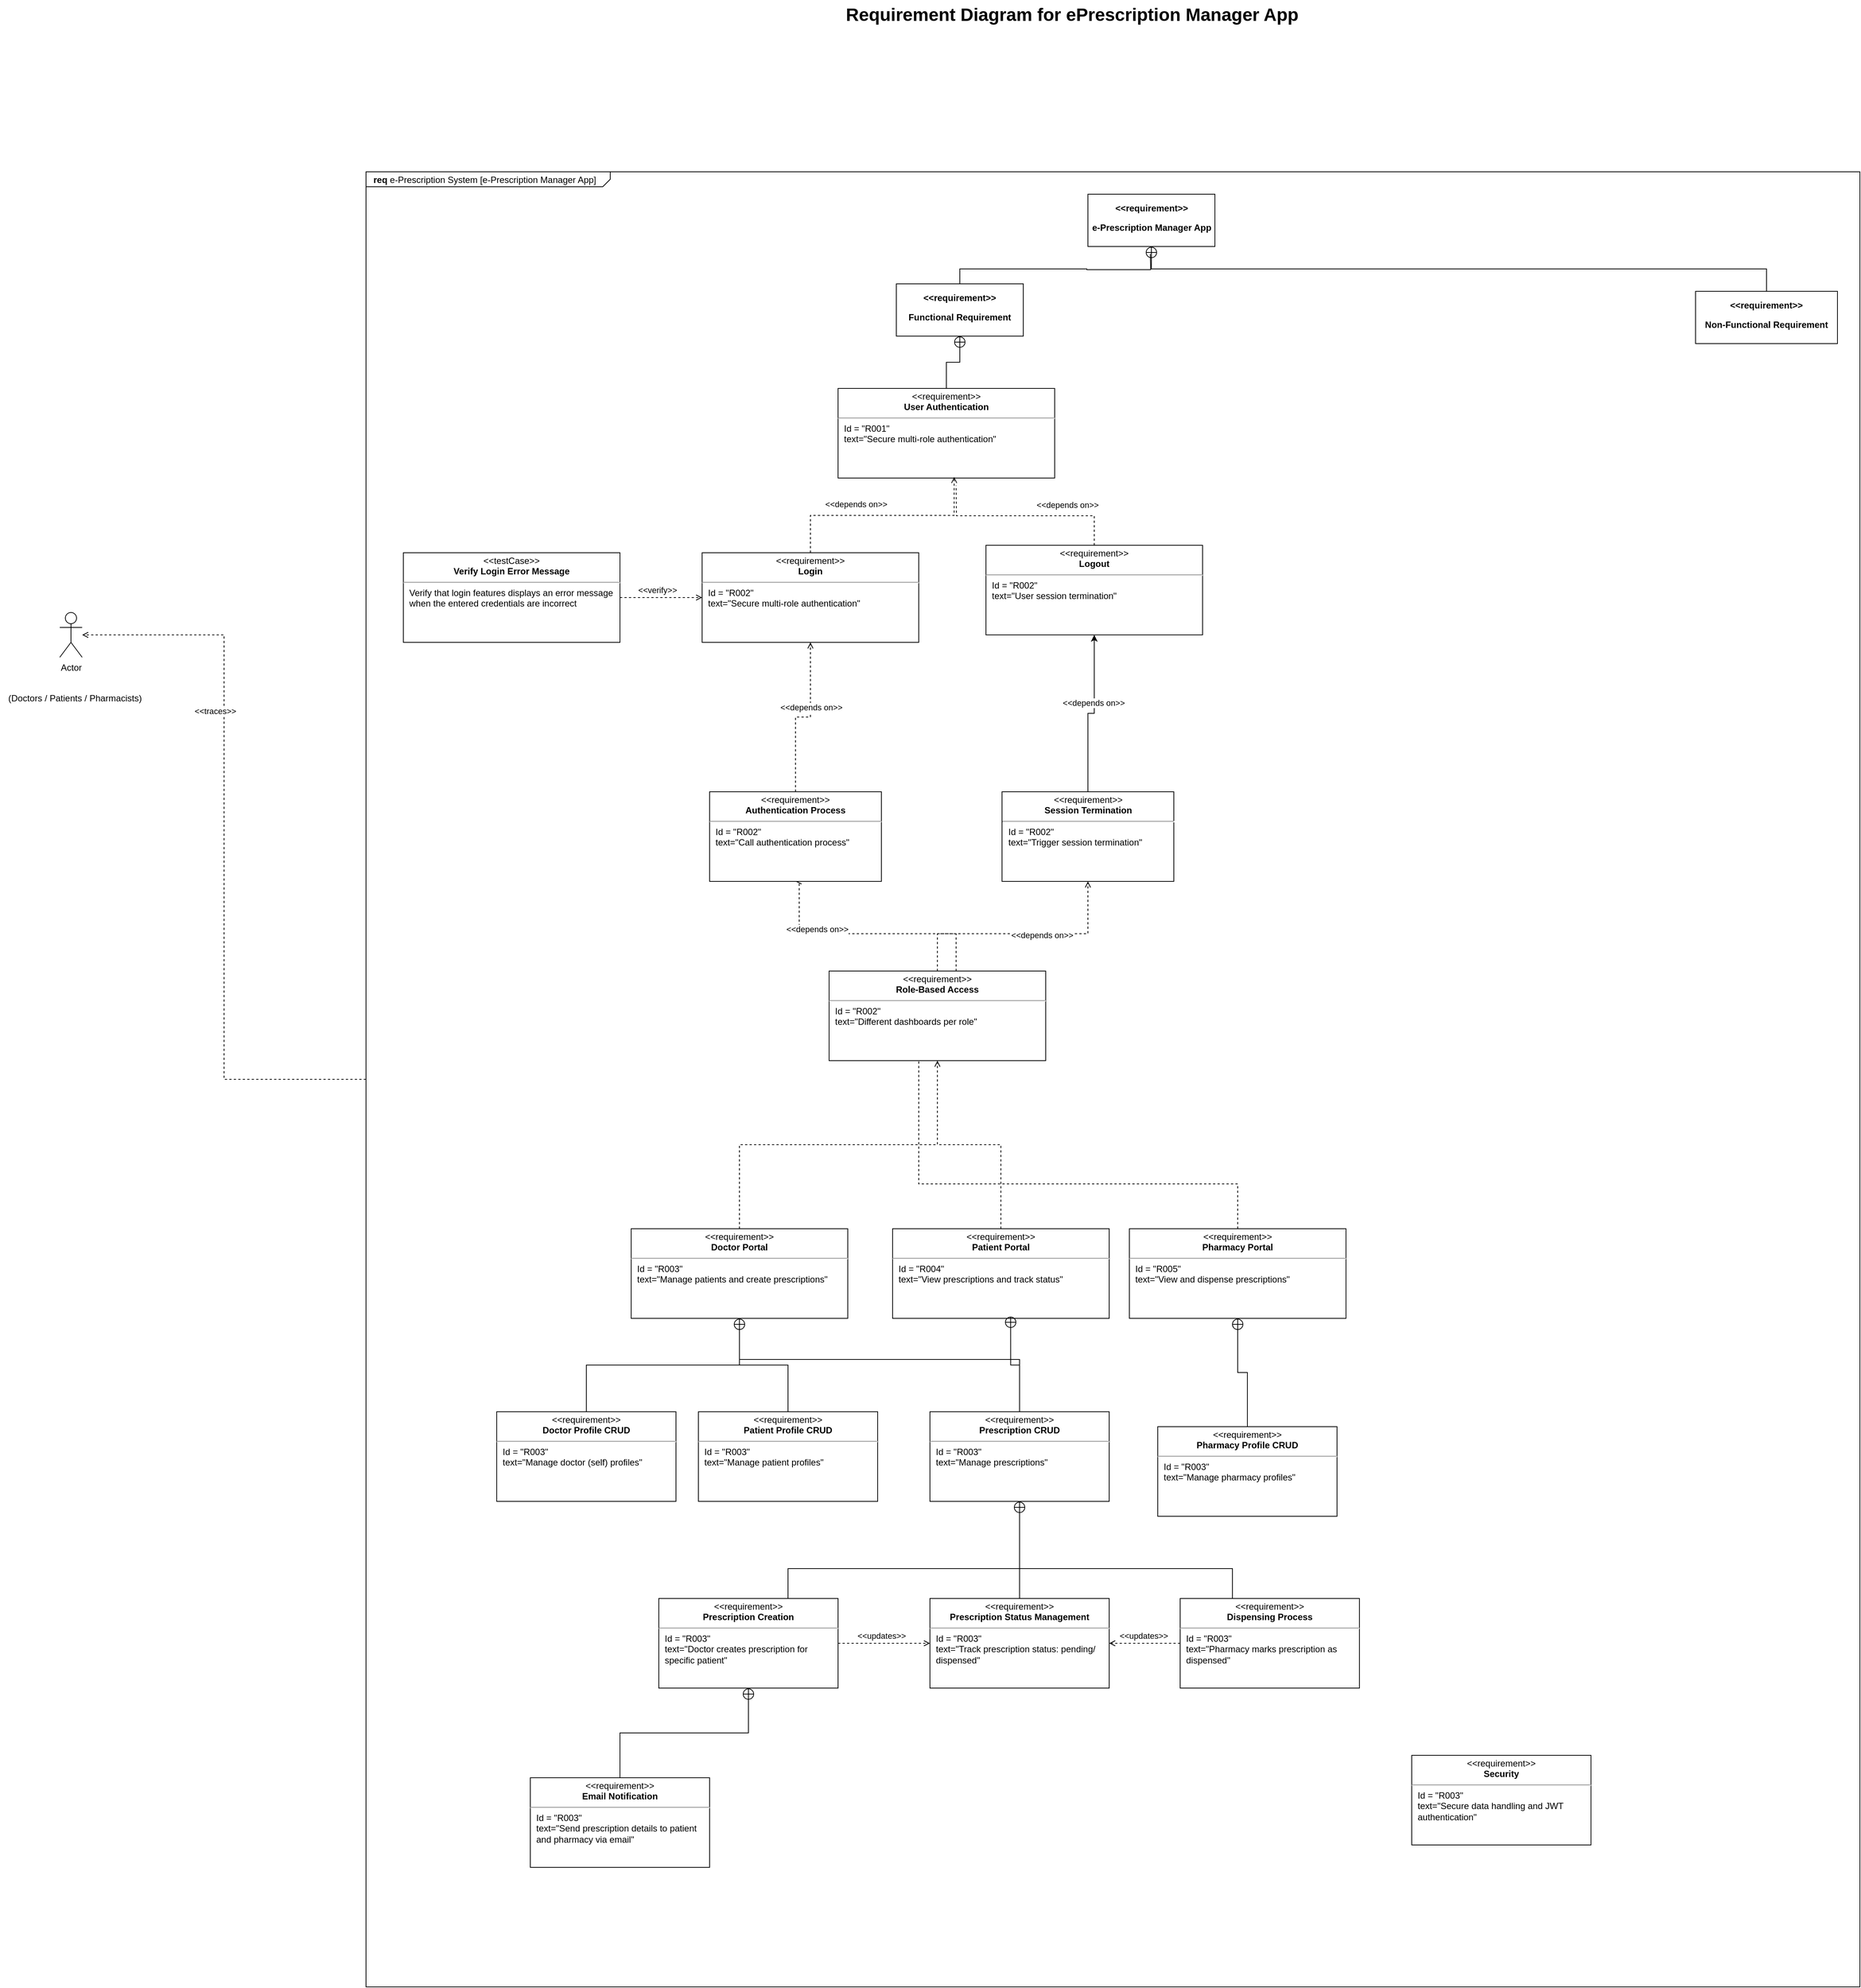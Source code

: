 <mxfile version="28.1.0">
  <diagram name="Page-1" id="929967ad-93f9-6ef4-fab6-5d389245f69c">
    <mxGraphModel dx="3438.5" dy="1584" grid="1" gridSize="10" guides="1" tooltips="1" connect="1" arrows="1" fold="1" page="1" pageScale="1.5" pageWidth="1169" pageHeight="826" background="none" math="0" shadow="0">
      <root>
        <mxCell id="0" style=";html=1;" />
        <mxCell id="1" style=";html=1;" parent="0" />
        <mxCell id="_4qBEY4-anrujqpdwUIn-2" style="edgeStyle=orthogonalEdgeStyle;rounded=0;orthogonalLoop=1;jettySize=auto;html=1;dashed=1;endArrow=open;endFill=0;" parent="1" source="1672d66443f91eb5-1" target="_4qBEY4-anrujqpdwUIn-1" edge="1">
          <mxGeometry relative="1" as="geometry">
            <mxPoint x="80" y="612.5" as="targetPoint" />
          </mxGeometry>
        </mxCell>
        <mxCell id="_4qBEY4-anrujqpdwUIn-28" value="&amp;lt;&amp;lt;traces&amp;gt;&amp;gt;" style="edgeLabel;html=1;align=center;verticalAlign=middle;resizable=0;points=[];" parent="_4qBEY4-anrujqpdwUIn-2" vertex="1" connectable="0">
          <mxGeometry x="0.359" y="1" relative="1" as="geometry">
            <mxPoint x="-11" y="-21" as="offset" />
          </mxGeometry>
        </mxCell>
        <mxCell id="1672d66443f91eb5-1" value="&lt;p style=&quot;margin: 0px ; margin-top: 4px ; margin-left: 10px ; text-align: left&quot;&gt;&lt;b&gt;req&lt;/b&gt;&amp;nbsp;e-Prescription System [e-Prescription Manager App]&lt;/p&gt;" style="html=1;strokeWidth=1;shape=mxgraph.sysml.package;html=1;overflow=fill;whiteSpace=wrap;fillColor=none;gradientColor=none;fontSize=12;align=center;labelX=327.64;" parent="1" vertex="1">
          <mxGeometry x="-90" y="260" width="2000" height="2430" as="geometry" />
        </mxCell>
        <mxCell id="_4qBEY4-anrujqpdwUIn-19" value="" style="edgeStyle=orthogonalEdgeStyle;rounded=0;orthogonalLoop=1;jettySize=auto;html=1;entryX=0.5;entryY=1;entryDx=0;entryDy=0;dashed=1;endArrow=open;endFill=0;" parent="1" source="1672d66443f91eb5-10" target="_4qBEY4-anrujqpdwUIn-47" edge="1">
          <mxGeometry relative="1" as="geometry">
            <mxPoint x="699.72" y="669.35" as="targetPoint" />
            <Array as="points">
              <mxPoint x="700" y="1280" />
              <mxPoint x="490" y="1280" />
              <mxPoint x="490" y="1210" />
            </Array>
          </mxGeometry>
        </mxCell>
        <mxCell id="_4qBEY4-anrujqpdwUIn-20" value="&amp;lt;&amp;lt;depends on&amp;gt;&amp;gt;" style="edgeLabel;html=1;align=center;verticalAlign=middle;resizable=0;points=[];" parent="_4qBEY4-anrujqpdwUIn-19" vertex="1" connectable="0">
          <mxGeometry x="0.015" y="2" relative="1" as="geometry">
            <mxPoint x="-66" y="-8" as="offset" />
          </mxGeometry>
        </mxCell>
        <mxCell id="1672d66443f91eb5-10" value="&lt;p style=&quot;margin: 0px ; margin-top: 4px ; text-align: center&quot;&gt;&amp;lt;&amp;lt;requirement&amp;gt;&amp;gt;&lt;br&gt;&lt;b&gt;Role-Based Access&lt;/b&gt;&lt;/p&gt;&lt;hr&gt;&lt;p style=&quot;margin: 0px ; margin-left: 8px ; text-align: left&quot;&gt;Id = &quot;R002&quot;&lt;/p&gt;&lt;p style=&quot;margin: 0px ; margin-left: 8px ; text-align: left&quot;&gt;text=&quot;Different dashboards per role&quot;&lt;/p&gt;" style="shape=rect;html=1;overflow=fill;whiteSpace=wrap;" parent="1" vertex="1">
          <mxGeometry x="530" y="1330" width="290" height="120" as="geometry" />
        </mxCell>
        <mxCell id="1672d66443f91eb5-23" value="Requirement Diagram for ePrescription Manager App" style="text;strokeColor=none;fillColor=none;html=1;fontSize=24;fontStyle=1;verticalAlign=middle;align=center;" parent="1" vertex="1">
          <mxGeometry x="100" y="30" width="1510" height="40" as="geometry" />
        </mxCell>
        <mxCell id="_4qBEY4-anrujqpdwUIn-1" value="Actor" style="shape=umlActor;verticalLabelPosition=bottom;verticalAlign=top;html=1;outlineConnect=0;" parent="1" vertex="1">
          <mxGeometry x="-500" y="850" width="30" height="60" as="geometry" />
        </mxCell>
        <mxCell id="_4qBEY4-anrujqpdwUIn-4" value="(Doctors / Patients / Pharmacists)" style="text;html=1;align=center;verticalAlign=middle;resizable=0;points=[];autosize=1;strokeColor=none;fillColor=none;" parent="1" vertex="1">
          <mxGeometry x="-580" y="950" width="200" height="30" as="geometry" />
        </mxCell>
        <mxCell id="_4qBEY4-anrujqpdwUIn-5" value="&lt;p&gt;&amp;lt;&amp;lt;requirement&amp;gt;&amp;gt;&lt;/p&gt;&lt;p&gt;e-Prescription Manager App&lt;/p&gt;" style="shape=rect;html=1;overflow=fill;whiteSpace=wrap;align=center;fontStyle=1" parent="1" vertex="1">
          <mxGeometry x="876.5" y="290" width="170" height="70" as="geometry" />
        </mxCell>
        <mxCell id="_4qBEY4-anrujqpdwUIn-10" style="edgeStyle=orthogonalEdgeStyle;rounded=0;orthogonalLoop=1;jettySize=auto;html=1;exitX=0.5;exitY=0;exitDx=0;exitDy=0;endArrow=none;endFill=0;" parent="1" source="_4qBEY4-anrujqpdwUIn-6" edge="1">
          <mxGeometry relative="1" as="geometry">
            <mxPoint x="960" y="370" as="targetPoint" />
          </mxGeometry>
        </mxCell>
        <mxCell id="_4qBEY4-anrujqpdwUIn-6" value="&lt;p&gt;&amp;lt;&amp;lt;requirement&amp;gt;&amp;gt;&lt;/p&gt;&lt;p&gt;Functional Requirement&lt;/p&gt;" style="shape=rect;html=1;overflow=fill;whiteSpace=wrap;align=center;fontStyle=1" parent="1" vertex="1">
          <mxGeometry x="620" y="410" width="170" height="70" as="geometry" />
        </mxCell>
        <mxCell id="_4qBEY4-anrujqpdwUIn-7" value="&lt;p&gt;&amp;lt;&amp;lt;requirement&amp;gt;&amp;gt;&lt;/p&gt;&lt;p&gt;Non-Functional Requirement&lt;/p&gt;" style="shape=rect;html=1;overflow=fill;whiteSpace=wrap;align=center;fontStyle=1" parent="1" vertex="1">
          <mxGeometry x="1690" y="420" width="190" height="70" as="geometry" />
        </mxCell>
        <mxCell id="_4qBEY4-anrujqpdwUIn-8" style="edgeStyle=orthogonalEdgeStyle;rounded=0;html=1;endArrow=circlePlus;endFill=0;jettySize=auto;orthogonalLoop=1;entryX=0.5;entryY=1;entryDx=0;entryDy=0;exitX=0.5;exitY=0;exitDx=0;exitDy=0;" parent="1" source="_4qBEY4-anrujqpdwUIn-7" target="_4qBEY4-anrujqpdwUIn-5" edge="1">
          <mxGeometry relative="1" as="geometry">
            <Array as="points">
              <mxPoint x="1785" y="390" />
              <mxPoint x="962" y="390" />
            </Array>
            <mxPoint x="883" y="430" as="sourcePoint" />
            <mxPoint x="990" y="510" as="targetPoint" />
          </mxGeometry>
        </mxCell>
        <mxCell id="_4qBEY4-anrujqpdwUIn-18" value="" style="edgeStyle=orthogonalEdgeStyle;rounded=0;orthogonalLoop=1;jettySize=auto;html=1;endArrow=circlePlus;endFill=0;exitX=0.5;exitY=0;exitDx=0;exitDy=0;" parent="1" source="_4qBEY4-anrujqpdwUIn-21" target="_4qBEY4-anrujqpdwUIn-6" edge="1">
          <mxGeometry relative="1" as="geometry">
            <mxPoint x="700" y="575" as="sourcePoint" />
          </mxGeometry>
        </mxCell>
        <mxCell id="_4qBEY4-anrujqpdwUIn-21" value="&lt;p style=&quot;margin: 0px ; margin-top: 4px ; text-align: center&quot;&gt;&amp;lt;&amp;lt;requirement&amp;gt;&amp;gt;&lt;br&gt;&lt;b&gt;User Authentication&lt;/b&gt;&lt;/p&gt;&lt;hr&gt;&lt;p style=&quot;margin: 0px ; margin-left: 8px ; text-align: left&quot;&gt;Id = &quot;R001&quot;&lt;/p&gt;&lt;p style=&quot;margin: 0px ; margin-left: 8px ; text-align: left&quot;&gt;text=&quot;&lt;span style=&quot;background-color: transparent; color: light-dark(rgb(0, 0, 0), rgb(255, 255, 255)); text-align: center;&quot;&gt;Secure multi-role authentication&lt;/span&gt;&lt;span style=&quot;background-color: transparent; color: light-dark(rgb(0, 0, 0), rgb(255, 255, 255));&quot;&gt;&quot;&lt;/span&gt;&lt;/p&gt;" style="shape=rect;html=1;overflow=fill;whiteSpace=wrap;" parent="1" vertex="1">
          <mxGeometry x="542" y="550" width="290" height="120" as="geometry" />
        </mxCell>
        <mxCell id="_4qBEY4-anrujqpdwUIn-25" style="edgeStyle=orthogonalEdgeStyle;rounded=0;orthogonalLoop=1;jettySize=auto;html=1;entryX=0.5;entryY=1;entryDx=0;entryDy=0;endArrow=open;endFill=0;dashed=1;" parent="1" source="_4qBEY4-anrujqpdwUIn-22" target="1672d66443f91eb5-10" edge="1">
          <mxGeometry relative="1" as="geometry">
            <mxPoint x="660" y="1480" as="targetPoint" />
          </mxGeometry>
        </mxCell>
        <mxCell id="_4qBEY4-anrujqpdwUIn-22" value="&lt;p style=&quot;margin: 0px ; margin-top: 4px ; text-align: center&quot;&gt;&amp;lt;&amp;lt;requirement&amp;gt;&amp;gt;&lt;br&gt;&lt;b&gt;Doctor Portal&lt;/b&gt;&lt;/p&gt;&lt;hr&gt;&lt;p style=&quot;margin: 0px ; margin-left: 8px ; text-align: left&quot;&gt;Id = &quot;R003&quot;&lt;/p&gt;&lt;p style=&quot;margin: 0px ; margin-left: 8px ; text-align: left&quot;&gt;text=&quot;Manage patients and create prescriptions&quot;&lt;/p&gt;" style="shape=rect;html=1;overflow=fill;whiteSpace=wrap;" parent="1" vertex="1">
          <mxGeometry x="265" y="1675" width="290" height="120" as="geometry" />
        </mxCell>
        <mxCell id="_4qBEY4-anrujqpdwUIn-26" style="edgeStyle=orthogonalEdgeStyle;rounded=0;orthogonalLoop=1;jettySize=auto;html=1;exitX=0.5;exitY=0;exitDx=0;exitDy=0;dashed=1;endArrow=none;endFill=0;" parent="1" source="_4qBEY4-anrujqpdwUIn-23" target="1672d66443f91eb5-10" edge="1">
          <mxGeometry relative="1" as="geometry">
            <mxPoint x="660" y="1480" as="targetPoint" />
          </mxGeometry>
        </mxCell>
        <mxCell id="_4qBEY4-anrujqpdwUIn-23" value="&lt;p style=&quot;margin: 0px ; margin-top: 4px ; text-align: center&quot;&gt;&amp;lt;&amp;lt;requirement&amp;gt;&amp;gt;&lt;br&gt;&lt;b&gt;Patient Portal&lt;/b&gt;&lt;/p&gt;&lt;hr&gt;&lt;p style=&quot;margin: 0px ; margin-left: 8px ; text-align: left&quot;&gt;Id = &quot;R004&quot;&lt;/p&gt;&lt;p style=&quot;margin: 0px ; margin-left: 8px ; text-align: left&quot;&gt;text=&quot;View prescriptions and track status&quot;&lt;/p&gt;" style="shape=rect;html=1;overflow=fill;whiteSpace=wrap;" parent="1" vertex="1">
          <mxGeometry x="615" y="1675" width="290" height="120" as="geometry" />
        </mxCell>
        <mxCell id="_4qBEY4-anrujqpdwUIn-27" style="edgeStyle=orthogonalEdgeStyle;rounded=0;orthogonalLoop=1;jettySize=auto;html=1;entryX=0.47;entryY=1;entryDx=0;entryDy=0;dashed=1;entryPerimeter=0;endArrow=none;endFill=0;" parent="1" source="_4qBEY4-anrujqpdwUIn-24" target="1672d66443f91eb5-10" edge="1">
          <mxGeometry relative="1" as="geometry">
            <mxPoint x="660" y="1480" as="targetPoint" />
            <Array as="points">
              <mxPoint x="1077" y="1615" />
              <mxPoint x="650" y="1615" />
              <mxPoint x="650" y="1450" />
            </Array>
          </mxGeometry>
        </mxCell>
        <mxCell id="_4qBEY4-anrujqpdwUIn-24" value="&lt;p style=&quot;margin: 0px ; margin-top: 4px ; text-align: center&quot;&gt;&amp;lt;&amp;lt;requirement&amp;gt;&amp;gt;&lt;br&gt;&lt;b&gt;Pharmacy Portal&lt;/b&gt;&lt;/p&gt;&lt;hr&gt;&lt;p style=&quot;margin: 0px ; margin-left: 8px ; text-align: left&quot;&gt;Id = &quot;R005&quot;&lt;/p&gt;&lt;p style=&quot;margin: 0px ; margin-left: 8px ; text-align: left&quot;&gt;text=&quot;View and dispense prescriptions&quot;&lt;/p&gt;" style="shape=rect;html=1;overflow=fill;whiteSpace=wrap;" parent="1" vertex="1">
          <mxGeometry x="932" y="1675" width="290" height="120" as="geometry" />
        </mxCell>
        <mxCell id="_4qBEY4-anrujqpdwUIn-29" value="&lt;p style=&quot;margin: 0px ; margin-top: 4px ; text-align: center&quot;&gt;&amp;lt;&amp;lt;requirement&amp;gt;&amp;gt;&lt;br&gt;&lt;b&gt;Login&lt;/b&gt;&lt;/p&gt;&lt;hr&gt;&lt;p style=&quot;margin: 0px ; margin-left: 8px ; text-align: left&quot;&gt;Id = &quot;R002&quot;&lt;/p&gt;&lt;p style=&quot;margin: 0px ; margin-left: 8px ; text-align: left&quot;&gt;text=&quot;&lt;span style=&quot;background-color: transparent; color: light-dark(rgb(0, 0, 0), rgb(255, 255, 255)); text-align: center;&quot;&gt;Secure multi-role authentication&lt;/span&gt;&lt;span style=&quot;background-color: transparent; color: light-dark(rgb(0, 0, 0), rgb(255, 255, 255));&quot;&gt;&quot;&lt;/span&gt;&lt;/p&gt;" style="shape=rect;html=1;overflow=fill;whiteSpace=wrap;" parent="1" vertex="1">
          <mxGeometry x="360" y="770" width="290" height="120" as="geometry" />
        </mxCell>
        <mxCell id="_4qBEY4-anrujqpdwUIn-33" style="edgeStyle=orthogonalEdgeStyle;rounded=0;orthogonalLoop=1;jettySize=auto;html=1;exitX=0.5;exitY=0;exitDx=0;exitDy=0;endArrow=none;endFill=0;dashed=1;" parent="1" source="_4qBEY4-anrujqpdwUIn-30" edge="1">
          <mxGeometry relative="1" as="geometry">
            <mxPoint x="700" y="680" as="targetPoint" />
          </mxGeometry>
        </mxCell>
        <mxCell id="_4qBEY4-anrujqpdwUIn-34" value="&amp;lt;&amp;lt;depends on&amp;gt;&amp;gt;" style="edgeLabel;html=1;align=center;verticalAlign=middle;resizable=0;points=[];" parent="_4qBEY4-anrujqpdwUIn-33" vertex="1" connectable="0">
          <mxGeometry x="-0.254" y="-1" relative="1" as="geometry">
            <mxPoint x="23" y="-14" as="offset" />
          </mxGeometry>
        </mxCell>
        <mxCell id="_4qBEY4-anrujqpdwUIn-30" value="&lt;p style=&quot;margin: 0px ; margin-top: 4px ; text-align: center&quot;&gt;&amp;lt;&amp;lt;requirement&amp;gt;&amp;gt;&lt;br&gt;&lt;b&gt;Logout&lt;/b&gt;&lt;/p&gt;&lt;hr&gt;&lt;p style=&quot;margin: 0px ; margin-left: 8px ; text-align: left&quot;&gt;Id = &quot;R002&quot;&lt;/p&gt;&lt;p style=&quot;margin: 0px ; margin-left: 8px ; text-align: left&quot;&gt;text=&quot;User session termination&lt;span style=&quot;background-color: transparent; color: light-dark(rgb(0, 0, 0), rgb(255, 255, 255));&quot;&gt;&quot;&lt;/span&gt;&lt;/p&gt;" style="shape=rect;html=1;overflow=fill;whiteSpace=wrap;" parent="1" vertex="1">
          <mxGeometry x="740" y="760" width="290" height="120" as="geometry" />
        </mxCell>
        <mxCell id="_4qBEY4-anrujqpdwUIn-31" style="edgeStyle=orthogonalEdgeStyle;rounded=0;orthogonalLoop=1;jettySize=auto;html=1;entryX=0.536;entryY=0.988;entryDx=0;entryDy=0;entryPerimeter=0;dashed=1;endArrow=open;endFill=0;" parent="1" source="_4qBEY4-anrujqpdwUIn-29" target="_4qBEY4-anrujqpdwUIn-21" edge="1">
          <mxGeometry relative="1" as="geometry" />
        </mxCell>
        <mxCell id="_4qBEY4-anrujqpdwUIn-32" value="&amp;lt;&amp;lt;depends on&amp;gt;&amp;gt;" style="edgeLabel;html=1;align=center;verticalAlign=middle;resizable=0;points=[];" parent="_4qBEY4-anrujqpdwUIn-31" vertex="1" connectable="0">
          <mxGeometry x="-0.206" relative="1" as="geometry">
            <mxPoint x="-6" y="-15" as="offset" />
          </mxGeometry>
        </mxCell>
        <mxCell id="_4qBEY4-anrujqpdwUIn-36" style="edgeStyle=orthogonalEdgeStyle;rounded=0;orthogonalLoop=1;jettySize=auto;html=1;exitX=1;exitY=0.5;exitDx=0;exitDy=0;dashed=1;endArrow=open;endFill=0;" parent="1" source="_4qBEY4-anrujqpdwUIn-35" target="_4qBEY4-anrujqpdwUIn-29" edge="1">
          <mxGeometry relative="1" as="geometry" />
        </mxCell>
        <mxCell id="_4qBEY4-anrujqpdwUIn-37" value="&amp;lt;&amp;lt;verify&amp;gt;&amp;gt;" style="edgeLabel;html=1;align=center;verticalAlign=middle;resizable=0;points=[];" parent="_4qBEY4-anrujqpdwUIn-36" vertex="1" connectable="0">
          <mxGeometry x="0.128" relative="1" as="geometry">
            <mxPoint x="-12" y="-10" as="offset" />
          </mxGeometry>
        </mxCell>
        <mxCell id="_4qBEY4-anrujqpdwUIn-35" value="&lt;p style=&quot;margin: 0px ; margin-top: 4px ; text-align: center&quot;&gt;&amp;lt;&amp;lt;testCase&amp;gt;&amp;gt;&lt;br&gt;&lt;b&gt;Verify Login Error Message&lt;/b&gt;&lt;/p&gt;&lt;hr&gt;&lt;p style=&quot;margin: 0px ; margin-left: 8px ; text-align: left&quot;&gt;Verify that login features displays an error message when the entered credentials are incorrect&lt;/p&gt;" style="shape=rect;html=1;overflow=fill;whiteSpace=wrap;" parent="1" vertex="1">
          <mxGeometry x="-40" y="770" width="290" height="120" as="geometry" />
        </mxCell>
        <mxCell id="_4qBEY4-anrujqpdwUIn-38" style="edgeStyle=orthogonalEdgeStyle;rounded=0;orthogonalLoop=1;jettySize=auto;html=1;entryX=0.5;entryY=1;entryDx=0;entryDy=0;dashed=1;endArrow=open;endFill=0;" parent="1" source="1672d66443f91eb5-10" target="_4qBEY4-anrujqpdwUIn-48" edge="1">
          <mxGeometry relative="1" as="geometry">
            <Array as="points">
              <mxPoint x="675" y="1280" />
              <mxPoint x="877" y="1280" />
            </Array>
          </mxGeometry>
        </mxCell>
        <mxCell id="_4qBEY4-anrujqpdwUIn-39" value="&amp;lt;&amp;lt;depends on&amp;gt;&amp;gt;" style="edgeLabel;html=1;align=center;verticalAlign=middle;resizable=0;points=[];" parent="_4qBEY4-anrujqpdwUIn-38" vertex="1" connectable="0">
          <mxGeometry x="0.182" y="-2" relative="1" as="geometry">
            <mxPoint as="offset" />
          </mxGeometry>
        </mxCell>
        <mxCell id="_4qBEY4-anrujqpdwUIn-44" style="edgeStyle=orthogonalEdgeStyle;rounded=0;orthogonalLoop=1;jettySize=auto;html=1;entryX=0.5;entryY=1;entryDx=0;entryDy=0;endArrow=circlePlus;endFill=0;" parent="1" source="_4qBEY4-anrujqpdwUIn-40" target="_4qBEY4-anrujqpdwUIn-22" edge="1">
          <mxGeometry relative="1" as="geometry" />
        </mxCell>
        <mxCell id="_4qBEY4-anrujqpdwUIn-40" value="&lt;p style=&quot;margin: 0px ; margin-top: 4px ; text-align: center&quot;&gt;&amp;lt;&amp;lt;requirement&amp;gt;&amp;gt;&lt;br&gt;&lt;b&gt;Doctor Profile CRUD&lt;/b&gt;&lt;/p&gt;&lt;hr&gt;&lt;p style=&quot;margin: 0px ; margin-left: 8px ; text-align: left&quot;&gt;Id = &quot;R003&quot;&lt;/p&gt;&lt;p style=&quot;margin: 0px ; margin-left: 8px ; text-align: left&quot;&gt;text=&quot;Manage doctor (self) profiles&quot;&lt;/p&gt;" style="shape=rect;html=1;overflow=fill;whiteSpace=wrap;" parent="1" vertex="1">
          <mxGeometry x="85" y="1920" width="240" height="120" as="geometry" />
        </mxCell>
        <mxCell id="_4qBEY4-anrujqpdwUIn-46" style="edgeStyle=orthogonalEdgeStyle;rounded=0;orthogonalLoop=1;jettySize=auto;html=1;endArrow=none;endFill=0;entryX=0.5;entryY=1;entryDx=0;entryDy=0;" parent="1" source="_4qBEY4-anrujqpdwUIn-41" target="_4qBEY4-anrujqpdwUIn-22" edge="1">
          <mxGeometry relative="1" as="geometry">
            <mxPoint x="415" y="1800.0" as="targetPoint" />
          </mxGeometry>
        </mxCell>
        <mxCell id="_4qBEY4-anrujqpdwUIn-41" value="&lt;p style=&quot;margin: 0px ; margin-top: 4px ; text-align: center&quot;&gt;&amp;lt;&amp;lt;requirement&amp;gt;&amp;gt;&lt;br&gt;&lt;b&gt;Patient Profile CRUD&lt;/b&gt;&lt;/p&gt;&lt;hr&gt;&lt;p style=&quot;margin: 0px ; margin-left: 8px ; text-align: left&quot;&gt;Id = &quot;R003&quot;&lt;/p&gt;&lt;p style=&quot;margin: 0px ; margin-left: 8px ; text-align: left&quot;&gt;text=&quot;Manage patient profiles&quot;&lt;/p&gt;" style="shape=rect;html=1;overflow=fill;whiteSpace=wrap;" parent="1" vertex="1">
          <mxGeometry x="355" y="1920" width="240" height="120" as="geometry" />
        </mxCell>
        <mxCell id="_4qBEY4-anrujqpdwUIn-53" style="edgeStyle=orthogonalEdgeStyle;rounded=0;orthogonalLoop=1;jettySize=auto;html=1;entryX=0.5;entryY=1;entryDx=0;entryDy=0;endArrow=none;endFill=0;" parent="1" source="_4qBEY4-anrujqpdwUIn-42" target="_4qBEY4-anrujqpdwUIn-22" edge="1">
          <mxGeometry relative="1" as="geometry">
            <Array as="points">
              <mxPoint x="785" y="1850" />
              <mxPoint x="410" y="1850" />
            </Array>
          </mxGeometry>
        </mxCell>
        <mxCell id="_4qBEY4-anrujqpdwUIn-42" value="&lt;p style=&quot;margin: 0px ; margin-top: 4px ; text-align: center&quot;&gt;&amp;lt;&amp;lt;requirement&amp;gt;&amp;gt;&lt;br&gt;&lt;b&gt;Prescription CRUD&lt;/b&gt;&lt;/p&gt;&lt;hr&gt;&lt;p style=&quot;margin: 0px ; margin-left: 8px ; text-align: left&quot;&gt;Id = &quot;R003&quot;&lt;/p&gt;&lt;p style=&quot;margin: 0px ; margin-left: 8px ; text-align: left&quot;&gt;text=&quot;Manage prescriptions&quot;&lt;/p&gt;" style="shape=rect;html=1;overflow=fill;whiteSpace=wrap;" parent="1" vertex="1">
          <mxGeometry x="665" y="1920" width="240" height="120" as="geometry" />
        </mxCell>
        <mxCell id="_4qBEY4-anrujqpdwUIn-55" style="edgeStyle=orthogonalEdgeStyle;rounded=0;orthogonalLoop=1;jettySize=auto;html=1;endArrow=circlePlus;endFill=0;" parent="1" source="_4qBEY4-anrujqpdwUIn-43" target="_4qBEY4-anrujqpdwUIn-24" edge="1">
          <mxGeometry relative="1" as="geometry" />
        </mxCell>
        <mxCell id="_4qBEY4-anrujqpdwUIn-43" value="&lt;p style=&quot;margin: 0px ; margin-top: 4px ; text-align: center&quot;&gt;&amp;lt;&amp;lt;requirement&amp;gt;&amp;gt;&lt;br&gt;&lt;b&gt;Pharmacy Profile CRUD&lt;/b&gt;&lt;/p&gt;&lt;hr&gt;&lt;p style=&quot;margin: 0px ; margin-left: 8px ; text-align: left&quot;&gt;Id = &quot;R003&quot;&lt;/p&gt;&lt;p style=&quot;margin: 0px ; margin-left: 8px ; text-align: left&quot;&gt;text=&quot;Manage pharmacy profiles&quot;&lt;/p&gt;" style="shape=rect;html=1;overflow=fill;whiteSpace=wrap;" parent="1" vertex="1">
          <mxGeometry x="970" y="1940" width="240" height="120" as="geometry" />
        </mxCell>
        <mxCell id="_4qBEY4-anrujqpdwUIn-49" style="edgeStyle=orthogonalEdgeStyle;rounded=0;orthogonalLoop=1;jettySize=auto;html=1;dashed=1;endArrow=open;endFill=0;" parent="1" source="_4qBEY4-anrujqpdwUIn-47" target="_4qBEY4-anrujqpdwUIn-29" edge="1">
          <mxGeometry relative="1" as="geometry" />
        </mxCell>
        <mxCell id="_4qBEY4-anrujqpdwUIn-51" value="&amp;lt;&amp;lt;depends on&amp;gt;&amp;gt;" style="edgeLabel;html=1;align=center;verticalAlign=middle;resizable=0;points=[];" parent="_4qBEY4-anrujqpdwUIn-49" vertex="1" connectable="0">
          <mxGeometry x="0.208" y="-1" relative="1" as="geometry">
            <mxPoint as="offset" />
          </mxGeometry>
        </mxCell>
        <mxCell id="_4qBEY4-anrujqpdwUIn-47" value="&lt;p style=&quot;margin: 0px ; margin-top: 4px ; text-align: center&quot;&gt;&amp;lt;&amp;lt;requirement&amp;gt;&amp;gt;&lt;br&gt;&lt;b&gt;Authentication Process&lt;/b&gt;&lt;/p&gt;&lt;hr&gt;&lt;p style=&quot;margin: 0px ; margin-left: 8px ; text-align: left&quot;&gt;Id = &quot;R002&quot;&lt;/p&gt;&lt;p style=&quot;margin: 0px ; margin-left: 8px ; text-align: left&quot;&gt;text=&quot;Call authentication process&quot;&lt;/p&gt;" style="shape=rect;html=1;overflow=fill;whiteSpace=wrap;" parent="1" vertex="1">
          <mxGeometry x="370" y="1090" width="230" height="120" as="geometry" />
        </mxCell>
        <mxCell id="_4qBEY4-anrujqpdwUIn-50" style="edgeStyle=orthogonalEdgeStyle;rounded=0;orthogonalLoop=1;jettySize=auto;html=1;entryX=0.5;entryY=1;entryDx=0;entryDy=0;" parent="1" source="_4qBEY4-anrujqpdwUIn-48" target="_4qBEY4-anrujqpdwUIn-30" edge="1">
          <mxGeometry relative="1" as="geometry" />
        </mxCell>
        <mxCell id="_4qBEY4-anrujqpdwUIn-52" value="&amp;lt;&amp;lt;depends on&amp;gt;&amp;gt;" style="edgeLabel;html=1;align=center;verticalAlign=middle;resizable=0;points=[];" parent="_4qBEY4-anrujqpdwUIn-50" vertex="1" connectable="0">
          <mxGeometry x="0.165" y="1" relative="1" as="geometry">
            <mxPoint as="offset" />
          </mxGeometry>
        </mxCell>
        <mxCell id="_4qBEY4-anrujqpdwUIn-48" value="&lt;p style=&quot;margin: 0px ; margin-top: 4px ; text-align: center&quot;&gt;&amp;lt;&amp;lt;requirement&amp;gt;&amp;gt;&lt;br&gt;&lt;b&gt;Session Termination&lt;/b&gt;&lt;/p&gt;&lt;hr&gt;&lt;p style=&quot;margin: 0px ; margin-left: 8px ; text-align: left&quot;&gt;Id = &quot;R002&quot;&lt;/p&gt;&lt;p style=&quot;margin: 0px ; margin-left: 8px ; text-align: left&quot;&gt;text=&quot;Trigger session termination&quot;&lt;/p&gt;" style="shape=rect;html=1;overflow=fill;whiteSpace=wrap;" parent="1" vertex="1">
          <mxGeometry x="761.5" y="1090" width="230" height="120" as="geometry" />
        </mxCell>
        <mxCell id="_4qBEY4-anrujqpdwUIn-54" style="edgeStyle=orthogonalEdgeStyle;rounded=0;orthogonalLoop=1;jettySize=auto;html=1;entryX=0.545;entryY=0.977;entryDx=0;entryDy=0;entryPerimeter=0;endArrow=circlePlus;endFill=0;" parent="1" source="_4qBEY4-anrujqpdwUIn-42" target="_4qBEY4-anrujqpdwUIn-23" edge="1">
          <mxGeometry relative="1" as="geometry" />
        </mxCell>
        <mxCell id="_4qBEY4-anrujqpdwUIn-59" style="edgeStyle=orthogonalEdgeStyle;rounded=0;orthogonalLoop=1;jettySize=auto;html=1;endArrow=circlePlus;endFill=0;" parent="1" source="_4qBEY4-anrujqpdwUIn-56" target="_4qBEY4-anrujqpdwUIn-42" edge="1">
          <mxGeometry relative="1" as="geometry">
            <Array as="points">
              <mxPoint x="475" y="2130" />
              <mxPoint x="785" y="2130" />
            </Array>
          </mxGeometry>
        </mxCell>
        <mxCell id="_4qBEY4-anrujqpdwUIn-64" style="edgeStyle=orthogonalEdgeStyle;rounded=0;orthogonalLoop=1;jettySize=auto;html=1;entryX=0;entryY=0.5;entryDx=0;entryDy=0;dashed=1;endArrow=open;endFill=0;" parent="1" source="_4qBEY4-anrujqpdwUIn-56" target="_4qBEY4-anrujqpdwUIn-57" edge="1">
          <mxGeometry relative="1" as="geometry" />
        </mxCell>
        <mxCell id="_4qBEY4-anrujqpdwUIn-65" value="&amp;lt;&amp;lt;updates&amp;gt;&amp;gt;" style="edgeLabel;html=1;align=center;verticalAlign=middle;resizable=0;points=[];" parent="_4qBEY4-anrujqpdwUIn-64" vertex="1" connectable="0">
          <mxGeometry x="0.06" relative="1" as="geometry">
            <mxPoint x="-7" y="-10" as="offset" />
          </mxGeometry>
        </mxCell>
        <mxCell id="_4qBEY4-anrujqpdwUIn-56" value="&lt;p style=&quot;margin: 0px ; margin-top: 4px ; text-align: center&quot;&gt;&amp;lt;&amp;lt;requirement&amp;gt;&amp;gt;&lt;br&gt;&lt;b&gt;Prescription Creation&lt;/b&gt;&lt;/p&gt;&lt;hr&gt;&lt;p style=&quot;margin: 0px ; margin-left: 8px ; text-align: left&quot;&gt;Id = &quot;R003&quot;&lt;/p&gt;&lt;p style=&quot;margin: 0px ; margin-left: 8px ; text-align: left&quot;&gt;text=&quot;Doctor creates prescription for specific patient&quot;&lt;/p&gt;" style="shape=rect;html=1;overflow=fill;whiteSpace=wrap;" parent="1" vertex="1">
          <mxGeometry x="302" y="2170" width="240" height="120" as="geometry" />
        </mxCell>
        <mxCell id="_4qBEY4-anrujqpdwUIn-61" style="edgeStyle=orthogonalEdgeStyle;rounded=0;orthogonalLoop=1;jettySize=auto;html=1;entryX=0.5;entryY=1;entryDx=0;entryDy=0;endArrow=none;endFill=0;" parent="1" source="_4qBEY4-anrujqpdwUIn-57" target="_4qBEY4-anrujqpdwUIn-42" edge="1">
          <mxGeometry relative="1" as="geometry" />
        </mxCell>
        <mxCell id="_4qBEY4-anrujqpdwUIn-57" value="&lt;p style=&quot;margin: 0px ; margin-top: 4px ; text-align: center&quot;&gt;&amp;lt;&amp;lt;requirement&amp;gt;&amp;gt;&lt;br&gt;&lt;b&gt;Prescription Status Management&lt;/b&gt;&lt;/p&gt;&lt;hr&gt;&lt;p style=&quot;margin: 0px ; margin-left: 8px ; text-align: left&quot;&gt;Id = &quot;R003&quot;&lt;/p&gt;&lt;p style=&quot;margin: 0px ; margin-left: 8px ; text-align: left&quot;&gt;text=&quot;Track prescription status: pending/ dispensed&quot;&lt;/p&gt;" style="shape=rect;html=1;overflow=fill;whiteSpace=wrap;" parent="1" vertex="1">
          <mxGeometry x="665" y="2170" width="240" height="120" as="geometry" />
        </mxCell>
        <mxCell id="_4qBEY4-anrujqpdwUIn-60" style="edgeStyle=orthogonalEdgeStyle;rounded=0;orthogonalLoop=1;jettySize=auto;html=1;endArrow=none;endFill=0;" parent="1" source="_4qBEY4-anrujqpdwUIn-58" target="_4qBEY4-anrujqpdwUIn-42" edge="1">
          <mxGeometry relative="1" as="geometry">
            <Array as="points">
              <mxPoint x="1070" y="2130" />
              <mxPoint x="785" y="2130" />
            </Array>
          </mxGeometry>
        </mxCell>
        <mxCell id="_4qBEY4-anrujqpdwUIn-62" style="edgeStyle=orthogonalEdgeStyle;rounded=0;orthogonalLoop=1;jettySize=auto;html=1;entryX=1;entryY=0.5;entryDx=0;entryDy=0;dashed=1;endArrow=open;endFill=0;" parent="1" source="_4qBEY4-anrujqpdwUIn-58" target="_4qBEY4-anrujqpdwUIn-57" edge="1">
          <mxGeometry relative="1" as="geometry" />
        </mxCell>
        <mxCell id="_4qBEY4-anrujqpdwUIn-63" value="&amp;lt;&amp;lt;updates&amp;gt;&amp;gt;" style="edgeLabel;html=1;align=center;verticalAlign=middle;resizable=0;points=[];" parent="_4qBEY4-anrujqpdwUIn-62" vertex="1" connectable="0">
          <mxGeometry x="0.046" relative="1" as="geometry">
            <mxPoint y="-10" as="offset" />
          </mxGeometry>
        </mxCell>
        <mxCell id="_4qBEY4-anrujqpdwUIn-58" value="&lt;p style=&quot;margin: 0px ; margin-top: 4px ; text-align: center&quot;&gt;&amp;lt;&amp;lt;requirement&amp;gt;&amp;gt;&lt;br&gt;&lt;b&gt;Dispensing Process&lt;/b&gt;&lt;/p&gt;&lt;hr&gt;&lt;p style=&quot;margin: 0px ; margin-left: 8px ; text-align: left&quot;&gt;Id = &quot;R003&quot;&lt;/p&gt;&lt;p style=&quot;margin: 0px ; margin-left: 8px ; text-align: left&quot;&gt;text=&quot;Pharmacy marks prescription as dispensed&quot;&lt;/p&gt;" style="shape=rect;html=1;overflow=fill;whiteSpace=wrap;" parent="1" vertex="1">
          <mxGeometry x="1000" y="2170" width="240" height="120" as="geometry" />
        </mxCell>
        <mxCell id="_4qBEY4-anrujqpdwUIn-67" style="edgeStyle=orthogonalEdgeStyle;rounded=0;orthogonalLoop=1;jettySize=auto;html=1;endArrow=circlePlus;endFill=0;" parent="1" source="_4qBEY4-anrujqpdwUIn-66" target="_4qBEY4-anrujqpdwUIn-56" edge="1">
          <mxGeometry relative="1" as="geometry" />
        </mxCell>
        <mxCell id="_4qBEY4-anrujqpdwUIn-66" value="&lt;p style=&quot;margin: 0px ; margin-top: 4px ; text-align: center&quot;&gt;&amp;lt;&amp;lt;requirement&amp;gt;&amp;gt;&lt;br&gt;&lt;b&gt;Email Notification&lt;/b&gt;&lt;/p&gt;&lt;hr&gt;&lt;p style=&quot;margin: 0px ; margin-left: 8px ; text-align: left&quot;&gt;Id = &quot;R003&quot;&lt;/p&gt;&lt;p style=&quot;margin: 0px ; margin-left: 8px ; text-align: left&quot;&gt;text=&quot;Send prescription details to patient and pharmacy via email&quot;&lt;/p&gt;" style="shape=rect;html=1;overflow=fill;whiteSpace=wrap;" parent="1" vertex="1">
          <mxGeometry x="130" y="2410" width="240" height="120" as="geometry" />
        </mxCell>
        <mxCell id="_4qBEY4-anrujqpdwUIn-68" value="&lt;p style=&quot;margin: 0px ; margin-top: 4px ; text-align: center&quot;&gt;&amp;lt;&amp;lt;requirement&amp;gt;&amp;gt;&lt;br&gt;&lt;b&gt;Security&lt;/b&gt;&lt;/p&gt;&lt;hr&gt;&lt;p style=&quot;margin: 0px ; margin-left: 8px ; text-align: left&quot;&gt;Id = &quot;R003&quot;&lt;/p&gt;&lt;p style=&quot;margin: 0px ; margin-left: 8px ; text-align: left&quot;&gt;text=&quot;Secure data handling and JWT authentication&quot;&lt;/p&gt;" style="shape=rect;html=1;overflow=fill;whiteSpace=wrap;" parent="1" vertex="1">
          <mxGeometry x="1310" y="2380" width="240" height="120" as="geometry" />
        </mxCell>
      </root>
    </mxGraphModel>
  </diagram>
</mxfile>
